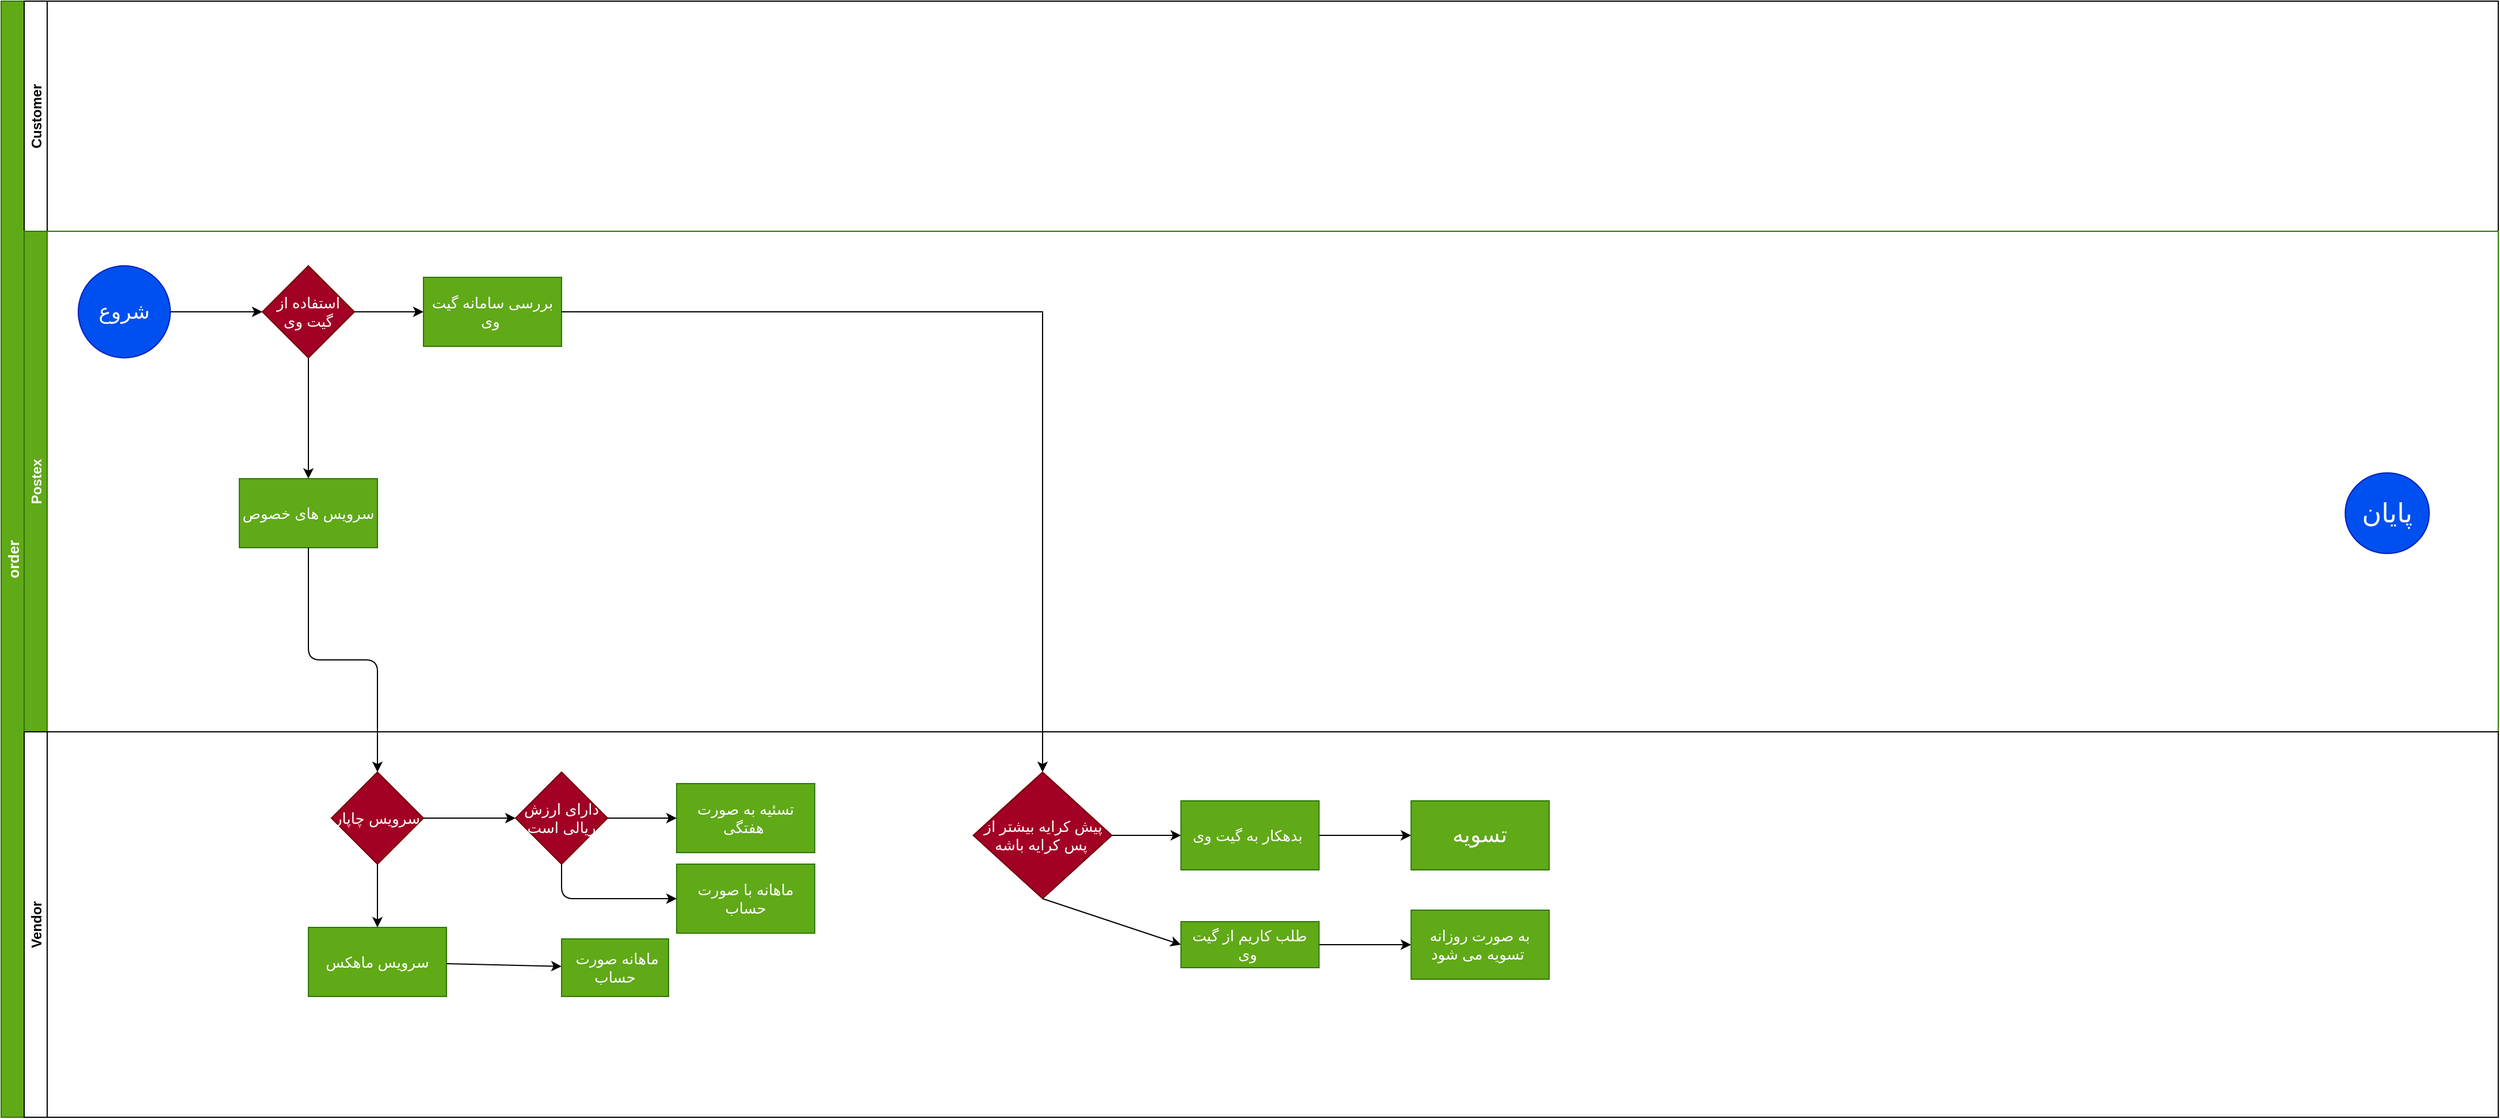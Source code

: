 <mxfile>
    <diagram id="CXXSiYioIeRtVV1KvOWu" name="Page-1">
        <mxGraphModel dx="756" dy="567" grid="0" gridSize="10" guides="1" tooltips="1" connect="1" arrows="1" fold="1" page="1" pageScale="1" pageWidth="2336" pageHeight="1654" math="0" shadow="0">
            <root>
                <mxCell id="0"/>
                <mxCell id="1" parent="0"/>
                <mxCell id="2" value="order" style="swimlane;childLayout=stackLayout;resizeParent=1;resizeParentMax=0;horizontal=0;startSize=20;horizontalStack=0;fillColor=#60a917;strokeColor=#2D7600;fontColor=#ffffff;fontSize=13;" parent="1" vertex="1">
                    <mxGeometry x="83" y="80" width="2170" height="970" as="geometry"/>
                </mxCell>
                <mxCell id="3" value="Customer" style="swimlane;startSize=20;horizontal=0;" parent="2" vertex="1">
                    <mxGeometry x="20" width="2150" height="200" as="geometry"/>
                </mxCell>
                <mxCell id="20" value="Postex" style="swimlane;startSize=20;horizontal=0;fillColor=#60a917;strokeColor=#2D7600;fontColor=#ffffff;" parent="2" vertex="1">
                    <mxGeometry x="20" y="200" width="2150" height="435" as="geometry"/>
                </mxCell>
                <mxCell id="76" value="" style="edgeStyle=none;html=1;" parent="20" source="22" target="75" edge="1">
                    <mxGeometry relative="1" as="geometry"/>
                </mxCell>
                <mxCell id="22" value="&lt;font style=&quot;font-size: 18px&quot;&gt;شروع&lt;/font&gt;" style="ellipse;whiteSpace=wrap;html=1;aspect=fixed;fontSize=13;fillColor=#0050ef;strokeColor=#001DBC;fontColor=#ffffff;" parent="20" vertex="1">
                    <mxGeometry x="47" y="30" width="80" height="80" as="geometry"/>
                </mxCell>
                <mxCell id="29" value="&lt;font style=&quot;font-size: 23px&quot;&gt;پایان&lt;/font&gt;" style="ellipse;whiteSpace=wrap;html=1;fillColor=#0050ef;strokeColor=#001DBC;fontColor=#ffffff;" parent="20" vertex="1">
                    <mxGeometry x="2017" y="210" width="73" height="70" as="geometry"/>
                </mxCell>
                <mxCell id="78" value="" style="edgeStyle=none;html=1;" parent="20" source="75" target="77" edge="1">
                    <mxGeometry relative="1" as="geometry"/>
                </mxCell>
                <mxCell id="93" value="" style="edgeStyle=none;html=1;" parent="20" source="75" target="92" edge="1">
                    <mxGeometry relative="1" as="geometry"/>
                </mxCell>
                <mxCell id="75" value="استفاده از گیت وی" style="rhombus;whiteSpace=wrap;html=1;fontSize=13;fontColor=#ffffff;strokeColor=#6F0000;fillColor=#a20025;" parent="20" vertex="1">
                    <mxGeometry x="207" y="30" width="80" height="80" as="geometry"/>
                </mxCell>
                <mxCell id="77" value="بررسی سامانه گیت وی&amp;nbsp;" style="whiteSpace=wrap;html=1;fontSize=13;fontColor=#ffffff;strokeColor=#2D7600;fillColor=#60a917;" parent="20" vertex="1">
                    <mxGeometry x="347" y="40" width="120" height="60" as="geometry"/>
                </mxCell>
                <mxCell id="92" value="سرویس های خصوص" style="whiteSpace=wrap;html=1;fontSize=13;fontColor=#ffffff;strokeColor=#2D7600;fillColor=#60a917;" parent="20" vertex="1">
                    <mxGeometry x="187" y="215" width="120" height="60" as="geometry"/>
                </mxCell>
                <mxCell id="58" value="Vendor" style="swimlane;startSize=20;horizontal=0;" parent="2" vertex="1">
                    <mxGeometry x="20" y="635" width="2150" height="335" as="geometry"/>
                </mxCell>
                <mxCell id="82" value="" style="edgeStyle=none;html=1;" parent="58" source="79" target="81" edge="1">
                    <mxGeometry relative="1" as="geometry"/>
                </mxCell>
                <mxCell id="87" style="edgeStyle=none;html=1;exitX=0.5;exitY=1;exitDx=0;exitDy=0;entryX=0;entryY=0.5;entryDx=0;entryDy=0;" parent="58" source="79" target="85" edge="1">
                    <mxGeometry relative="1" as="geometry"/>
                </mxCell>
                <mxCell id="79" value="پیش کرایه بیشتر از پس کرایه باشه&amp;nbsp;" style="rhombus;whiteSpace=wrap;html=1;fontSize=13;fontColor=#ffffff;strokeColor=#6F0000;fillColor=#a20025;" parent="58" vertex="1">
                    <mxGeometry x="824.75" y="35" width="120.5" height="110" as="geometry"/>
                </mxCell>
                <mxCell id="84" value="" style="edgeStyle=none;html=1;" parent="58" source="81" target="83" edge="1">
                    <mxGeometry relative="1" as="geometry"/>
                </mxCell>
                <mxCell id="81" value="بدهکار به گیت وی&amp;nbsp;" style="whiteSpace=wrap;html=1;fontSize=13;fontColor=#ffffff;strokeColor=#2D7600;fillColor=#60a917;" parent="58" vertex="1">
                    <mxGeometry x="1005.25" y="60" width="120" height="60" as="geometry"/>
                </mxCell>
                <mxCell id="83" value="&lt;font style=&quot;font-size: 19px&quot;&gt;تسویه&lt;/font&gt;" style="whiteSpace=wrap;html=1;fontSize=13;fontColor=#ffffff;strokeColor=#2D7600;fillColor=#60a917;" parent="58" vertex="1">
                    <mxGeometry x="1205.25" y="60" width="120" height="60" as="geometry"/>
                </mxCell>
                <mxCell id="89" value="" style="edgeStyle=none;html=1;" parent="58" source="85" target="88" edge="1">
                    <mxGeometry relative="1" as="geometry"/>
                </mxCell>
                <mxCell id="85" value="طلب کاریم از گیت وی&amp;nbsp;" style="whiteSpace=wrap;html=1;fontSize=13;fontColor=#ffffff;strokeColor=#2D7600;fillColor=#60a917;" parent="58" vertex="1">
                    <mxGeometry x="1005.25" y="165" width="120" height="40" as="geometry"/>
                </mxCell>
                <mxCell id="88" value="به صورت روزانه تسویه می شود&amp;nbsp;" style="whiteSpace=wrap;html=1;fontSize=13;fontColor=#ffffff;strokeColor=#2D7600;fillColor=#60a917;" parent="58" vertex="1">
                    <mxGeometry x="1205.25" y="155" width="120" height="60" as="geometry"/>
                </mxCell>
                <mxCell id="96" value="سرویس چاپار" style="rhombus;whiteSpace=wrap;html=1;fontSize=13;fontColor=#ffffff;strokeColor=#6F0000;fillColor=#a20025;" parent="58" vertex="1">
                    <mxGeometry x="267" y="35" width="80" height="80" as="geometry"/>
                </mxCell>
                <mxCell id="100" value="دارای ارزش ریالی است" style="rhombus;whiteSpace=wrap;html=1;fontSize=13;fontColor=#ffffff;strokeColor=#6F0000;fillColor=#a20025;" parent="58" vertex="1">
                    <mxGeometry x="427" y="35" width="80" height="80" as="geometry"/>
                </mxCell>
                <mxCell id="101" value="" style="edgeStyle=none;html=1;" parent="58" source="96" target="100" edge="1">
                    <mxGeometry relative="1" as="geometry"/>
                </mxCell>
                <mxCell id="102" value="تسئیه به صورت هفتگی&amp;nbsp;" style="whiteSpace=wrap;html=1;fontSize=13;fontColor=#ffffff;strokeColor=#2D7600;fillColor=#60a917;" parent="58" vertex="1">
                    <mxGeometry x="567" y="45" width="120" height="60" as="geometry"/>
                </mxCell>
                <mxCell id="103" value="" style="edgeStyle=none;html=1;" parent="58" source="100" target="102" edge="1">
                    <mxGeometry relative="1" as="geometry"/>
                </mxCell>
                <mxCell id="104" value="ماهانه با صورت حساب" style="whiteSpace=wrap;html=1;fontSize=13;fontColor=#ffffff;strokeColor=#2D7600;fillColor=#60a917;" parent="58" vertex="1">
                    <mxGeometry x="567" y="115" width="120" height="60" as="geometry"/>
                </mxCell>
                <mxCell id="105" value="" style="edgeStyle=orthogonalEdgeStyle;html=1;entryX=0;entryY=0.5;entryDx=0;entryDy=0;exitX=0.5;exitY=1;exitDx=0;exitDy=0;" parent="58" source="100" target="104" edge="1">
                    <mxGeometry relative="1" as="geometry"/>
                </mxCell>
                <mxCell id="106" value="سرویس ماهکس" style="whiteSpace=wrap;html=1;fontSize=13;fontColor=#ffffff;strokeColor=#2D7600;fillColor=#60a917;" parent="58" vertex="1">
                    <mxGeometry x="247" y="170" width="120" height="60" as="geometry"/>
                </mxCell>
                <mxCell id="107" value="" style="edgeStyle=none;html=1;" parent="58" source="96" target="106" edge="1">
                    <mxGeometry relative="1" as="geometry"/>
                </mxCell>
                <mxCell id="108" value="&amp;nbsp;ماهانه صورت حساب" style="whiteSpace=wrap;html=1;fontSize=13;fontColor=#ffffff;strokeColor=#2D7600;fillColor=#60a917;" parent="58" vertex="1">
                    <mxGeometry x="467" y="180" width="93" height="50" as="geometry"/>
                </mxCell>
                <mxCell id="109" value="" style="edgeStyle=none;html=1;" parent="58" source="106" target="108" edge="1">
                    <mxGeometry relative="1" as="geometry"/>
                </mxCell>
                <mxCell id="97" value="" style="edgeStyle=orthogonalEdgeStyle;html=1;" parent="2" source="92" target="96" edge="1">
                    <mxGeometry relative="1" as="geometry"/>
                </mxCell>
                <mxCell id="110" style="edgeStyle=orthogonalEdgeStyle;html=1;exitX=1;exitY=0.5;exitDx=0;exitDy=0;entryX=0.5;entryY=0;entryDx=0;entryDy=0;rounded=0;" parent="2" source="77" target="79" edge="1">
                    <mxGeometry relative="1" as="geometry"/>
                </mxCell>
            </root>
        </mxGraphModel>
    </diagram>
</mxfile>